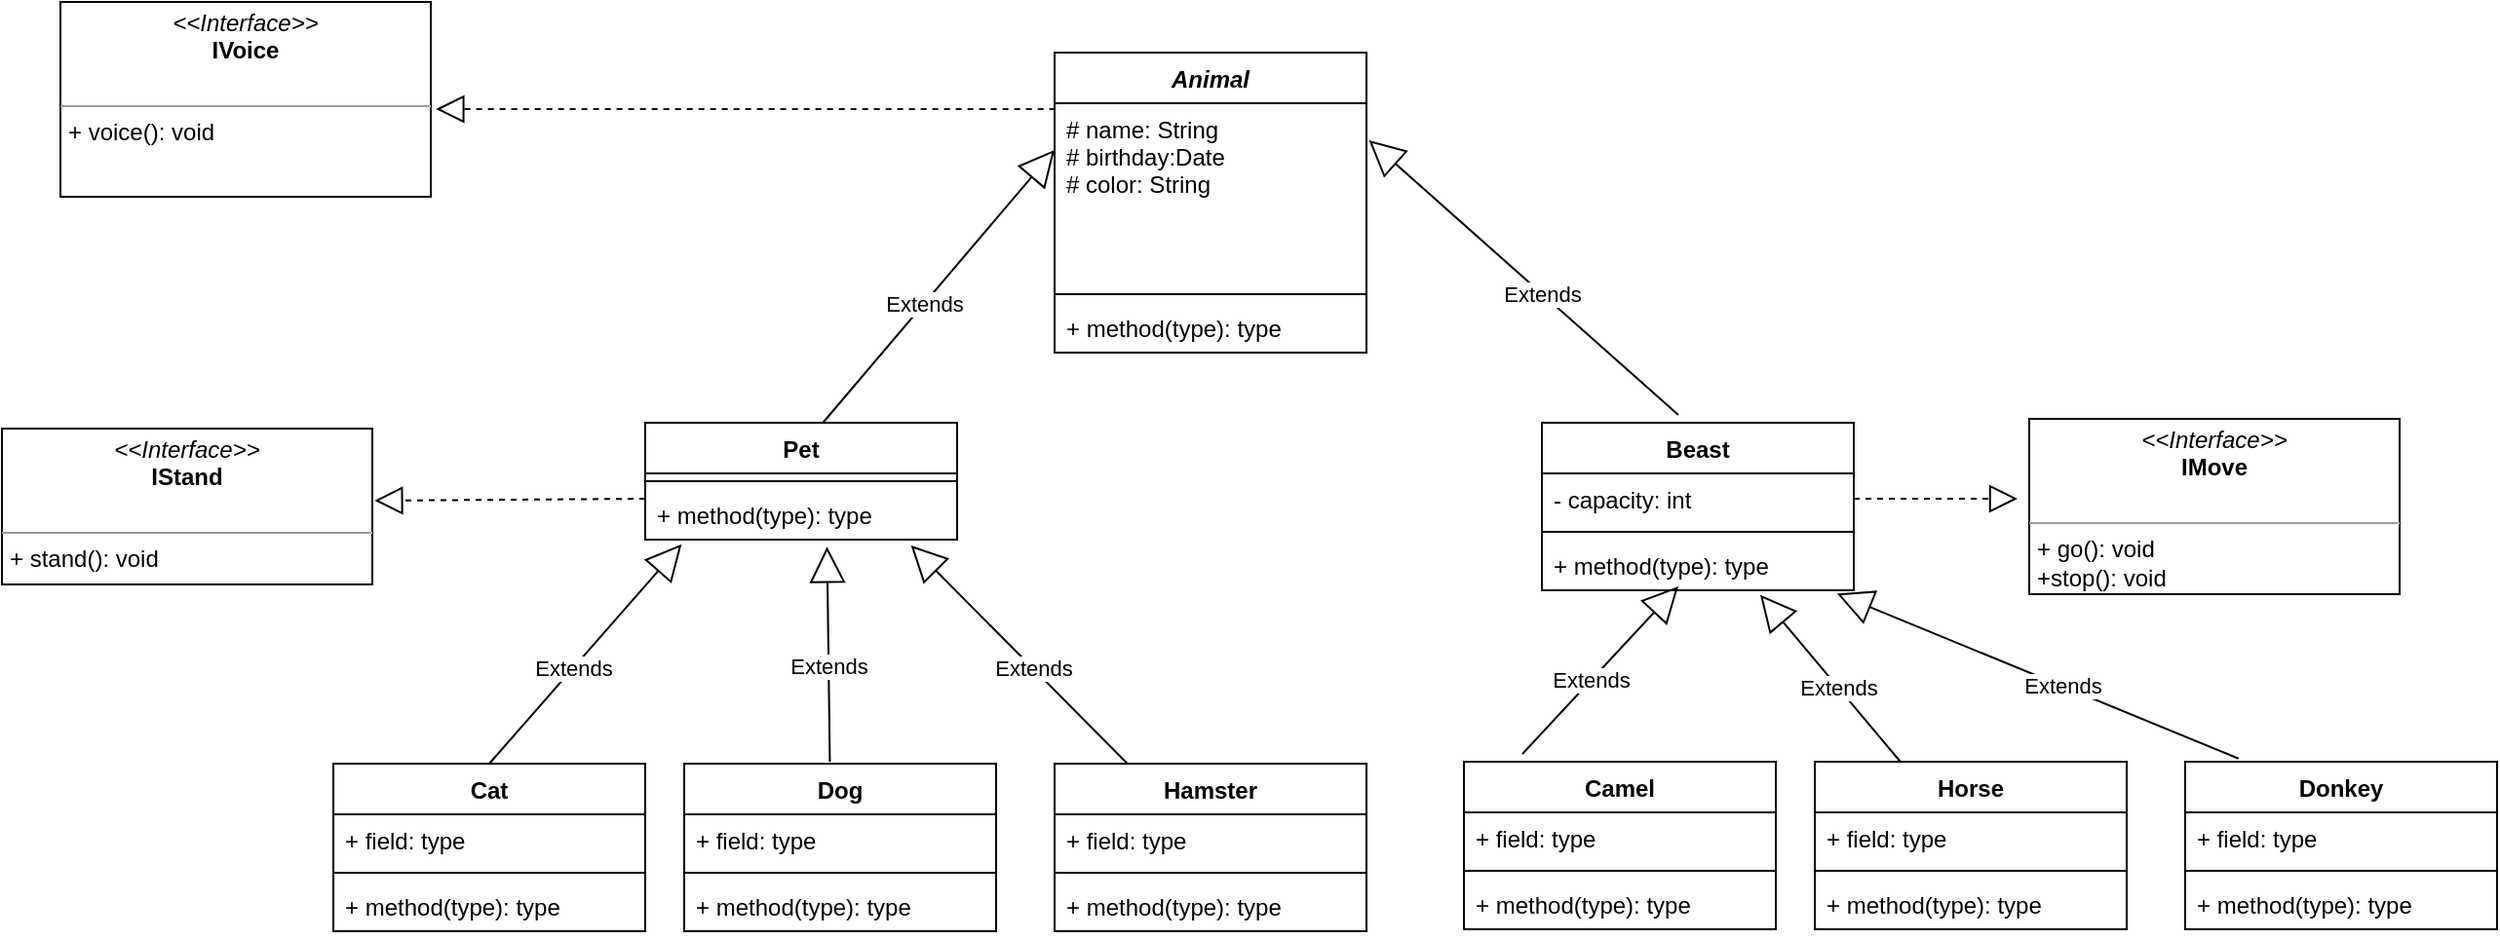 <mxfile version="12.2.4" pages="1"><diagram id="MqLLz_vitFDNVxG8673O" name="Page-1"><mxGraphModel dx="2140" dy="746" grid="1" gridSize="10" guides="1" tooltips="1" connect="1" arrows="1" fold="1" page="1" pageScale="1" pageWidth="850" pageHeight="1100" math="0" shadow="0"><root><mxCell id="0"/><mxCell id="1" parent="0"/><mxCell id="2" value="Animal" style="swimlane;fontStyle=3;align=center;verticalAlign=top;childLayout=stackLayout;horizontal=1;startSize=26;horizontalStack=0;resizeParent=1;resizeParentMax=0;resizeLast=0;collapsible=1;marginBottom=0;" parent="1" vertex="1"><mxGeometry x="300" y="40" width="160" height="154" as="geometry"/></mxCell><mxCell id="3" value="# name: String&#10;# birthday:Date&#10;# color: String" style="text;strokeColor=none;fillColor=none;align=left;verticalAlign=top;spacingLeft=4;spacingRight=4;overflow=hidden;rotatable=0;points=[[0,0.5],[1,0.5]];portConstraint=eastwest;" parent="2" vertex="1"><mxGeometry y="26" width="160" height="94" as="geometry"/></mxCell><mxCell id="4" value="" style="line;strokeWidth=1;fillColor=none;align=left;verticalAlign=middle;spacingTop=-1;spacingLeft=3;spacingRight=3;rotatable=0;labelPosition=right;points=[];portConstraint=eastwest;" parent="2" vertex="1"><mxGeometry y="120" width="160" height="8" as="geometry"/></mxCell><mxCell id="5" value="+ method(type): type" style="text;strokeColor=none;fillColor=none;align=left;verticalAlign=top;spacingLeft=4;spacingRight=4;overflow=hidden;rotatable=0;points=[[0,0.5],[1,0.5]];portConstraint=eastwest;" parent="2" vertex="1"><mxGeometry y="128" width="160" height="26" as="geometry"/></mxCell><mxCell id="7" value="Pet" style="swimlane;fontStyle=1;align=center;verticalAlign=top;childLayout=stackLayout;horizontal=1;startSize=26;horizontalStack=0;resizeParent=1;resizeParentMax=0;resizeLast=0;collapsible=1;marginBottom=0;" parent="1" vertex="1"><mxGeometry x="90" y="230" width="160" height="60" as="geometry"/></mxCell><mxCell id="9" value="" style="line;strokeWidth=1;fillColor=none;align=left;verticalAlign=middle;spacingTop=-1;spacingLeft=3;spacingRight=3;rotatable=0;labelPosition=right;points=[];portConstraint=eastwest;" parent="7" vertex="1"><mxGeometry y="26" width="160" height="8" as="geometry"/></mxCell><mxCell id="10" value="+ method(type): type" style="text;strokeColor=none;fillColor=none;align=left;verticalAlign=top;spacingLeft=4;spacingRight=4;overflow=hidden;rotatable=0;points=[[0,0.5],[1,0.5]];portConstraint=eastwest;" parent="7" vertex="1"><mxGeometry y="34" width="160" height="26" as="geometry"/></mxCell><mxCell id="11" value="Beast" style="swimlane;fontStyle=1;align=center;verticalAlign=top;childLayout=stackLayout;horizontal=1;startSize=26;horizontalStack=0;resizeParent=1;resizeParentMax=0;resizeLast=0;collapsible=1;marginBottom=0;" parent="1" vertex="1"><mxGeometry x="550" y="230" width="160" height="86" as="geometry"/></mxCell><mxCell id="12" value="- capacity: int" style="text;strokeColor=none;fillColor=none;align=left;verticalAlign=top;spacingLeft=4;spacingRight=4;overflow=hidden;rotatable=0;points=[[0,0.5],[1,0.5]];portConstraint=eastwest;" parent="11" vertex="1"><mxGeometry y="26" width="160" height="26" as="geometry"/></mxCell><mxCell id="13" value="" style="line;strokeWidth=1;fillColor=none;align=left;verticalAlign=middle;spacingTop=-1;spacingLeft=3;spacingRight=3;rotatable=0;labelPosition=right;points=[];portConstraint=eastwest;" parent="11" vertex="1"><mxGeometry y="52" width="160" height="8" as="geometry"/></mxCell><mxCell id="14" value="+ method(type): type" style="text;strokeColor=none;fillColor=none;align=left;verticalAlign=top;spacingLeft=4;spacingRight=4;overflow=hidden;rotatable=0;points=[[0,0.5],[1,0.5]];portConstraint=eastwest;" parent="11" vertex="1"><mxGeometry y="60" width="160" height="26" as="geometry"/></mxCell><mxCell id="15" value="Cat" style="swimlane;fontStyle=1;align=center;verticalAlign=top;childLayout=stackLayout;horizontal=1;startSize=26;horizontalStack=0;resizeParent=1;resizeParentMax=0;resizeLast=0;collapsible=1;marginBottom=0;" parent="1" vertex="1"><mxGeometry x="-70" y="405" width="160" height="86" as="geometry"/></mxCell><mxCell id="16" value="+ field: type" style="text;strokeColor=none;fillColor=none;align=left;verticalAlign=top;spacingLeft=4;spacingRight=4;overflow=hidden;rotatable=0;points=[[0,0.5],[1,0.5]];portConstraint=eastwest;" parent="15" vertex="1"><mxGeometry y="26" width="160" height="26" as="geometry"/></mxCell><mxCell id="17" value="" style="line;strokeWidth=1;fillColor=none;align=left;verticalAlign=middle;spacingTop=-1;spacingLeft=3;spacingRight=3;rotatable=0;labelPosition=right;points=[];portConstraint=eastwest;" parent="15" vertex="1"><mxGeometry y="52" width="160" height="8" as="geometry"/></mxCell><mxCell id="18" value="+ method(type): type" style="text;strokeColor=none;fillColor=none;align=left;verticalAlign=top;spacingLeft=4;spacingRight=4;overflow=hidden;rotatable=0;points=[[0,0.5],[1,0.5]];portConstraint=eastwest;" parent="15" vertex="1"><mxGeometry y="60" width="160" height="26" as="geometry"/></mxCell><mxCell id="19" value="Dog" style="swimlane;fontStyle=1;align=center;verticalAlign=top;childLayout=stackLayout;horizontal=1;startSize=26;horizontalStack=0;resizeParent=1;resizeParentMax=0;resizeLast=0;collapsible=1;marginBottom=0;" parent="1" vertex="1"><mxGeometry x="110" y="405" width="160" height="86" as="geometry"/></mxCell><mxCell id="20" value="+ field: type" style="text;strokeColor=none;fillColor=none;align=left;verticalAlign=top;spacingLeft=4;spacingRight=4;overflow=hidden;rotatable=0;points=[[0,0.5],[1,0.5]];portConstraint=eastwest;" parent="19" vertex="1"><mxGeometry y="26" width="160" height="26" as="geometry"/></mxCell><mxCell id="21" value="" style="line;strokeWidth=1;fillColor=none;align=left;verticalAlign=middle;spacingTop=-1;spacingLeft=3;spacingRight=3;rotatable=0;labelPosition=right;points=[];portConstraint=eastwest;" parent="19" vertex="1"><mxGeometry y="52" width="160" height="8" as="geometry"/></mxCell><mxCell id="22" value="+ method(type): type" style="text;strokeColor=none;fillColor=none;align=left;verticalAlign=top;spacingLeft=4;spacingRight=4;overflow=hidden;rotatable=0;points=[[0,0.5],[1,0.5]];portConstraint=eastwest;" parent="19" vertex="1"><mxGeometry y="60" width="160" height="26" as="geometry"/></mxCell><mxCell id="23" value="Hamster" style="swimlane;fontStyle=1;align=center;verticalAlign=top;childLayout=stackLayout;horizontal=1;startSize=26;horizontalStack=0;resizeParent=1;resizeParentMax=0;resizeLast=0;collapsible=1;marginBottom=0;" parent="1" vertex="1"><mxGeometry x="300" y="405" width="160" height="86" as="geometry"/></mxCell><mxCell id="24" value="+ field: type" style="text;strokeColor=none;fillColor=none;align=left;verticalAlign=top;spacingLeft=4;spacingRight=4;overflow=hidden;rotatable=0;points=[[0,0.5],[1,0.5]];portConstraint=eastwest;" parent="23" vertex="1"><mxGeometry y="26" width="160" height="26" as="geometry"/></mxCell><mxCell id="25" value="" style="line;strokeWidth=1;fillColor=none;align=left;verticalAlign=middle;spacingTop=-1;spacingLeft=3;spacingRight=3;rotatable=0;labelPosition=right;points=[];portConstraint=eastwest;" parent="23" vertex="1"><mxGeometry y="52" width="160" height="8" as="geometry"/></mxCell><mxCell id="26" value="+ method(type): type" style="text;strokeColor=none;fillColor=none;align=left;verticalAlign=top;spacingLeft=4;spacingRight=4;overflow=hidden;rotatable=0;points=[[0,0.5],[1,0.5]];portConstraint=eastwest;" parent="23" vertex="1"><mxGeometry y="60" width="160" height="26" as="geometry"/></mxCell><mxCell id="27" value="Camel" style="swimlane;fontStyle=1;align=center;verticalAlign=top;childLayout=stackLayout;horizontal=1;startSize=26;horizontalStack=0;resizeParent=1;resizeParentMax=0;resizeLast=0;collapsible=1;marginBottom=0;" parent="1" vertex="1"><mxGeometry x="510" y="404" width="160" height="86" as="geometry"/></mxCell><mxCell id="28" value="+ field: type" style="text;strokeColor=none;fillColor=none;align=left;verticalAlign=top;spacingLeft=4;spacingRight=4;overflow=hidden;rotatable=0;points=[[0,0.5],[1,0.5]];portConstraint=eastwest;" parent="27" vertex="1"><mxGeometry y="26" width="160" height="26" as="geometry"/></mxCell><mxCell id="29" value="" style="line;strokeWidth=1;fillColor=none;align=left;verticalAlign=middle;spacingTop=-1;spacingLeft=3;spacingRight=3;rotatable=0;labelPosition=right;points=[];portConstraint=eastwest;" parent="27" vertex="1"><mxGeometry y="52" width="160" height="8" as="geometry"/></mxCell><mxCell id="30" value="+ method(type): type" style="text;strokeColor=none;fillColor=none;align=left;verticalAlign=top;spacingLeft=4;spacingRight=4;overflow=hidden;rotatable=0;points=[[0,0.5],[1,0.5]];portConstraint=eastwest;" parent="27" vertex="1"><mxGeometry y="60" width="160" height="26" as="geometry"/></mxCell><mxCell id="31" value="Horse" style="swimlane;fontStyle=1;align=center;verticalAlign=top;childLayout=stackLayout;horizontal=1;startSize=26;horizontalStack=0;resizeParent=1;resizeParentMax=0;resizeLast=0;collapsible=1;marginBottom=0;" parent="1" vertex="1"><mxGeometry x="690" y="404" width="160" height="86" as="geometry"/></mxCell><mxCell id="32" value="+ field: type" style="text;strokeColor=none;fillColor=none;align=left;verticalAlign=top;spacingLeft=4;spacingRight=4;overflow=hidden;rotatable=0;points=[[0,0.5],[1,0.5]];portConstraint=eastwest;" parent="31" vertex="1"><mxGeometry y="26" width="160" height="26" as="geometry"/></mxCell><mxCell id="33" value="" style="line;strokeWidth=1;fillColor=none;align=left;verticalAlign=middle;spacingTop=-1;spacingLeft=3;spacingRight=3;rotatable=0;labelPosition=right;points=[];portConstraint=eastwest;" parent="31" vertex="1"><mxGeometry y="52" width="160" height="8" as="geometry"/></mxCell><mxCell id="34" value="+ method(type): type" style="text;strokeColor=none;fillColor=none;align=left;verticalAlign=top;spacingLeft=4;spacingRight=4;overflow=hidden;rotatable=0;points=[[0,0.5],[1,0.5]];portConstraint=eastwest;" parent="31" vertex="1"><mxGeometry y="60" width="160" height="26" as="geometry"/></mxCell><mxCell id="35" value="Donkey" style="swimlane;fontStyle=1;align=center;verticalAlign=top;childLayout=stackLayout;horizontal=1;startSize=26;horizontalStack=0;resizeParent=1;resizeParentMax=0;resizeLast=0;collapsible=1;marginBottom=0;" parent="1" vertex="1"><mxGeometry x="880" y="404" width="160" height="86" as="geometry"/></mxCell><mxCell id="36" value="+ field: type" style="text;strokeColor=none;fillColor=none;align=left;verticalAlign=top;spacingLeft=4;spacingRight=4;overflow=hidden;rotatable=0;points=[[0,0.5],[1,0.5]];portConstraint=eastwest;" parent="35" vertex="1"><mxGeometry y="26" width="160" height="26" as="geometry"/></mxCell><mxCell id="37" value="" style="line;strokeWidth=1;fillColor=none;align=left;verticalAlign=middle;spacingTop=-1;spacingLeft=3;spacingRight=3;rotatable=0;labelPosition=right;points=[];portConstraint=eastwest;" parent="35" vertex="1"><mxGeometry y="52" width="160" height="8" as="geometry"/></mxCell><mxCell id="38" value="+ method(type): type" style="text;strokeColor=none;fillColor=none;align=left;verticalAlign=top;spacingLeft=4;spacingRight=4;overflow=hidden;rotatable=0;points=[[0,0.5],[1,0.5]];portConstraint=eastwest;" parent="35" vertex="1"><mxGeometry y="60" width="160" height="26" as="geometry"/></mxCell><mxCell id="40" value="&lt;p style=&quot;margin: 0px ; margin-top: 4px ; text-align: center&quot;&gt;&lt;i&gt;&amp;lt;&amp;lt;Interface&amp;gt;&amp;gt;&lt;/i&gt;&lt;br&gt;&lt;b&gt;IVoice&lt;/b&gt;&lt;/p&gt;&lt;p style=&quot;margin: 0px ; margin-left: 4px&quot;&gt;&lt;br&gt;&lt;/p&gt;&lt;hr size=&quot;1&quot;&gt;&lt;p style=&quot;margin: 0px ; margin-left: 4px&quot;&gt;+ voice(): void&lt;br&gt;&lt;br&gt;&lt;/p&gt;" style="verticalAlign=top;align=left;overflow=fill;fontSize=12;fontFamily=Helvetica;html=1;" parent="1" vertex="1"><mxGeometry x="-210" y="14" width="190" height="100" as="geometry"/></mxCell><mxCell id="41" value="" style="endArrow=block;dashed=1;endFill=0;endSize=12;html=1;entryX=1.014;entryY=0.55;entryDx=0;entryDy=0;entryPerimeter=0;exitX=0.002;exitY=0.032;exitDx=0;exitDy=0;exitPerimeter=0;" parent="1" source="3" target="40" edge="1"><mxGeometry width="160" relative="1" as="geometry"><mxPoint x="-220" y="460" as="sourcePoint"/><mxPoint x="-60" y="460" as="targetPoint"/></mxGeometry></mxCell><mxCell id="42" value="Extends" style="endArrow=block;endSize=16;endFill=0;html=1;entryX=0;entryY=0.255;entryDx=0;entryDy=0;entryPerimeter=0;exitX=0.571;exitY=-0.004;exitDx=0;exitDy=0;exitPerimeter=0;" parent="1" source="7" target="3" edge="1"><mxGeometry x="-0.125" width="160" relative="1" as="geometry"><mxPoint x="-30" y="120" as="sourcePoint"/><mxPoint x="130" y="120" as="targetPoint"/><mxPoint as="offset"/></mxGeometry></mxCell><mxCell id="43" value="Extends" style="endArrow=block;endSize=16;endFill=0;html=1;entryX=1.008;entryY=0.202;entryDx=0;entryDy=0;entryPerimeter=0;" parent="1" target="3" edge="1"><mxGeometry x="-0.125" width="160" relative="1" as="geometry"><mxPoint x="620" y="226" as="sourcePoint"/><mxPoint x="568.5" y="100.47" as="targetPoint"/><mxPoint as="offset"/></mxGeometry></mxCell><mxCell id="45" value="Extends" style="endArrow=block;endSize=16;endFill=0;html=1;entryX=0.117;entryY=1.09;entryDx=0;entryDy=0;entryPerimeter=0;exitX=0.5;exitY=0;exitDx=0;exitDy=0;" parent="1" source="15" target="10" edge="1"><mxGeometry x="-0.125" width="160" relative="1" as="geometry"><mxPoint x="66.22" y="349.968" as="sourcePoint"/><mxPoint x="90" y="319.97" as="targetPoint"/><mxPoint as="offset"/></mxGeometry></mxCell><mxCell id="46" value="Extends" style="endArrow=block;endSize=16;endFill=0;html=1;entryX=0.852;entryY=1.115;entryDx=0;entryDy=0;entryPerimeter=0;" parent="1" source="23" target="10" edge="1"><mxGeometry x="-0.125" width="160" relative="1" as="geometry"><mxPoint x="210.22" y="345.968" as="sourcePoint"/><mxPoint x="234" y="315.97" as="targetPoint"/><mxPoint as="offset"/></mxGeometry></mxCell><mxCell id="44" value="Extends" style="endArrow=block;endSize=16;endFill=0;html=1;entryX=0.583;entryY=1.141;entryDx=0;entryDy=0;entryPerimeter=0;exitX=0.467;exitY=-0.012;exitDx=0;exitDy=0;exitPerimeter=0;" parent="1" source="19" target="10" edge="1"><mxGeometry x="-0.125" width="160" relative="1" as="geometry"><mxPoint x="89.86" y="513.656" as="sourcePoint"/><mxPoint x="208.5" y="373.97" as="targetPoint"/><mxPoint as="offset"/></mxGeometry></mxCell><mxCell id="47" value="Extends" style="endArrow=block;endSize=16;endFill=0;html=1;entryX=0;entryY=0.255;entryDx=0;entryDy=0;entryPerimeter=0;" parent="1" edge="1"><mxGeometry x="-0.125" width="160" relative="1" as="geometry"><mxPoint x="540" y="400" as="sourcePoint"/><mxPoint x="620" y="313.97" as="targetPoint"/><mxPoint as="offset"/></mxGeometry></mxCell><mxCell id="48" value="Extends" style="endArrow=block;endSize=16;endFill=0;html=1;entryX=0.946;entryY=1.064;entryDx=0;entryDy=0;entryPerimeter=0;exitX=0.171;exitY=-0.019;exitDx=0;exitDy=0;exitPerimeter=0;" parent="1" source="35" target="14" edge="1"><mxGeometry x="-0.125" width="160" relative="1" as="geometry"><mxPoint x="862.45" y="399" as="sourcePoint"/><mxPoint x="764" y="309.97" as="targetPoint"/><mxPoint as="offset"/></mxGeometry></mxCell><mxCell id="49" value="Extends" style="endArrow=block;endSize=16;endFill=0;html=1;entryX=0.7;entryY=1.09;entryDx=0;entryDy=0;entryPerimeter=0;" parent="1" source="31" target="14" edge="1"><mxGeometry x="-0.125" width="160" relative="1" as="geometry"><mxPoint x="715" y="398" as="sourcePoint"/><mxPoint x="713.28" y="313.666" as="targetPoint"/><mxPoint as="offset"/></mxGeometry></mxCell><mxCell id="50" value="&lt;p style=&quot;margin: 0px ; margin-top: 4px ; text-align: center&quot;&gt;&lt;i&gt;&amp;lt;&amp;lt;Interface&amp;gt;&amp;gt;&lt;/i&gt;&lt;br&gt;&lt;b&gt;IStand&lt;/b&gt;&lt;/p&gt;&lt;p style=&quot;margin: 0px ; margin-left: 4px&quot;&gt;&lt;br&gt;&lt;/p&gt;&lt;hr size=&quot;1&quot;&gt;&lt;p style=&quot;margin: 0px ; margin-left: 4px&quot;&gt;+ stand(): void&lt;br&gt;&lt;br&gt;&lt;/p&gt;" style="verticalAlign=top;align=left;overflow=fill;fontSize=12;fontFamily=Helvetica;html=1;" parent="1" vertex="1"><mxGeometry x="-240" y="233" width="190" height="80" as="geometry"/></mxCell><mxCell id="51" value="" style="endArrow=block;dashed=1;endFill=0;endSize=12;html=1;entryX=1.014;entryY=0.55;entryDx=0;entryDy=0;entryPerimeter=0;exitX=0;exitY=0.5;exitDx=0;exitDy=0;" parent="1" edge="1"><mxGeometry width="160" relative="1" as="geometry"><mxPoint x="90" y="269" as="sourcePoint"/><mxPoint x="-48.84" y="270" as="targetPoint"/></mxGeometry></mxCell><mxCell id="52" value="&lt;p style=&quot;margin: 0px ; margin-top: 4px ; text-align: center&quot;&gt;&lt;i&gt;&amp;lt;&amp;lt;Interface&amp;gt;&amp;gt;&lt;/i&gt;&lt;br&gt;&lt;b&gt;IMove&lt;/b&gt;&lt;/p&gt;&lt;p style=&quot;margin: 0px ; margin-left: 4px&quot;&gt;&lt;br&gt;&lt;/p&gt;&lt;hr size=&quot;1&quot;&gt;&lt;p style=&quot;margin: 0px ; margin-left: 4px&quot;&gt;+ go(): void&lt;/p&gt;&lt;p style=&quot;margin: 0px ; margin-left: 4px&quot;&gt;+stop(): void&lt;br&gt;&lt;br&gt;&lt;/p&gt;" style="verticalAlign=top;align=left;overflow=fill;fontSize=12;fontFamily=Helvetica;html=1;" parent="1" vertex="1"><mxGeometry x="800" y="228" width="190" height="90" as="geometry"/></mxCell><mxCell id="53" value="" style="endArrow=block;dashed=1;endFill=0;endSize=12;html=1;exitX=1;exitY=0.5;exitDx=0;exitDy=0;" parent="1" source="12" edge="1"><mxGeometry width="160" relative="1" as="geometry"><mxPoint x="720" y="250" as="sourcePoint"/><mxPoint x="794" y="269" as="targetPoint"/></mxGeometry></mxCell></root></mxGraphModel></diagram></mxfile>